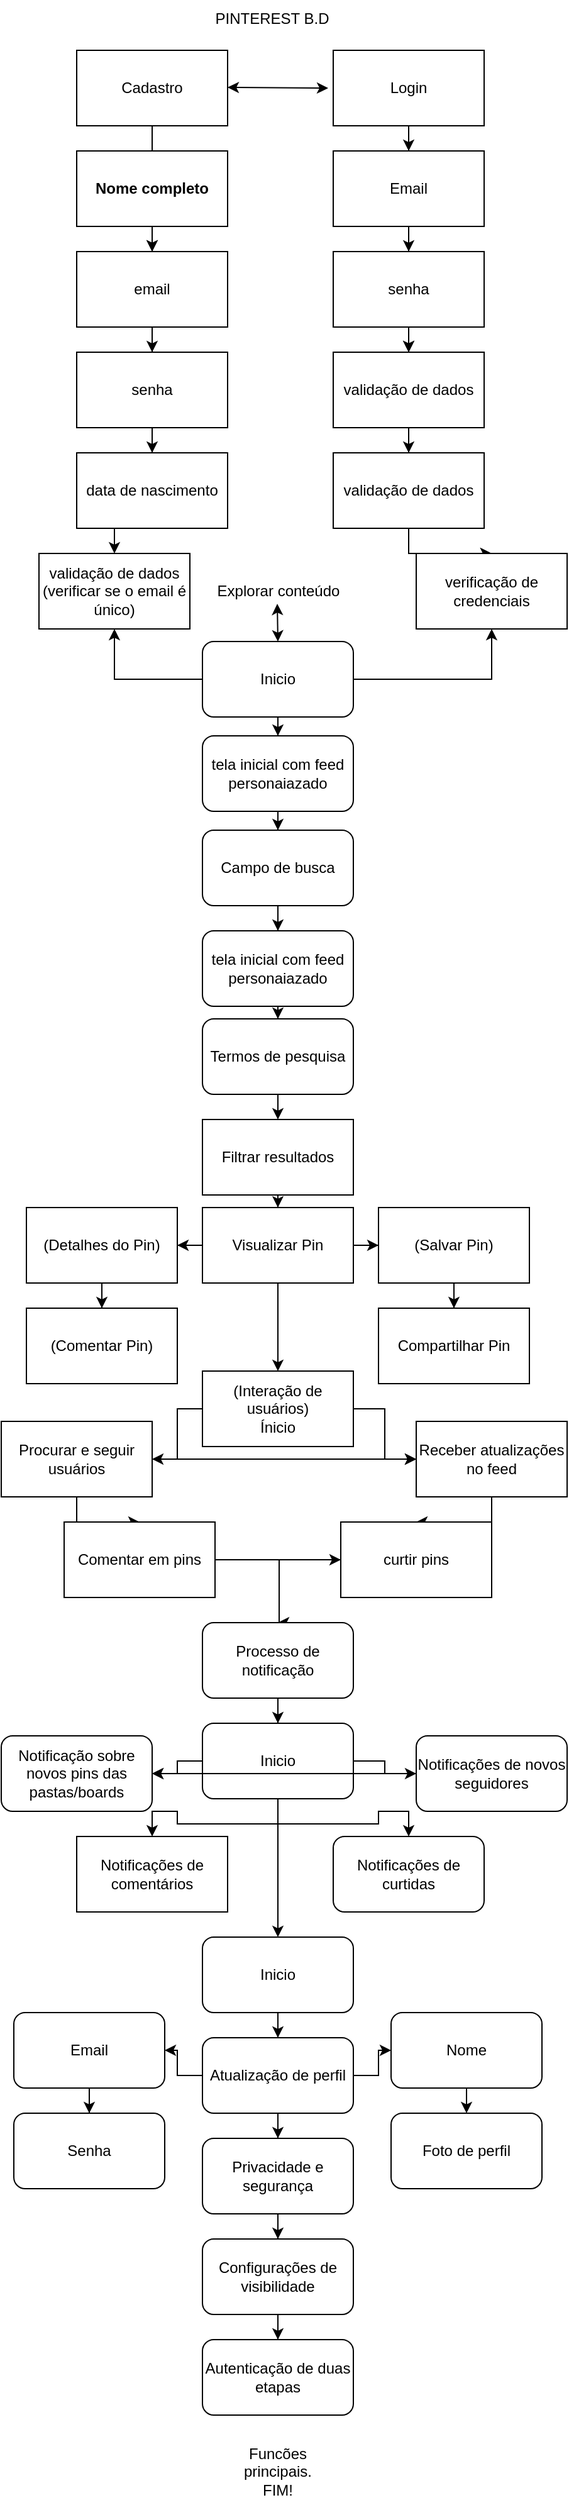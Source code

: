 <mxfile version="24.4.9" type="github">
  <diagram name="Página-1" id="m7mqNxaVAp2z84SnnDSy">
    <mxGraphModel dx="880" dy="474" grid="1" gridSize="10" guides="1" tooltips="1" connect="1" arrows="1" fold="1" page="1" pageScale="1" pageWidth="827" pageHeight="1169" math="0" shadow="0">
      <root>
        <mxCell id="0" />
        <mxCell id="1" parent="0" />
        <mxCell id="qozd9NBj0RtvDI7-sQQz-15" value="" style="edgeStyle=orthogonalEdgeStyle;rounded=0;orthogonalLoop=1;jettySize=auto;html=1;" parent="1" source="_V0p3MUHYfzyWsOnB0Cb-2" target="qozd9NBj0RtvDI7-sQQz-4" edge="1">
          <mxGeometry relative="1" as="geometry" />
        </mxCell>
        <mxCell id="qozd9NBj0RtvDI7-sQQz-16" value="" style="edgeStyle=orthogonalEdgeStyle;rounded=0;orthogonalLoop=1;jettySize=auto;html=1;" parent="1" source="_V0p3MUHYfzyWsOnB0Cb-2" target="qozd9NBj0RtvDI7-sQQz-4" edge="1">
          <mxGeometry relative="1" as="geometry" />
        </mxCell>
        <mxCell id="_V0p3MUHYfzyWsOnB0Cb-2" value="Cadastro" style="rounded=0;whiteSpace=wrap;html=1;" parent="1" vertex="1">
          <mxGeometry x="210" y="40" width="120" height="60" as="geometry" />
        </mxCell>
        <mxCell id="_V0p3MUHYfzyWsOnB0Cb-5" value="" style="endArrow=classic;startArrow=classic;html=1;rounded=0;entryX=0.485;entryY=0.4;entryDx=0;entryDy=0;entryPerimeter=0;" parent="1" edge="1">
          <mxGeometry width="50" height="50" relative="1" as="geometry">
            <mxPoint x="410" y="70" as="sourcePoint" />
            <mxPoint x="330.0" y="69.5" as="targetPoint" />
          </mxGeometry>
        </mxCell>
        <mxCell id="qozd9NBj0RtvDI7-sQQz-18" value="" style="edgeStyle=orthogonalEdgeStyle;rounded=0;orthogonalLoop=1;jettySize=auto;html=1;" parent="1" source="_V0p3MUHYfzyWsOnB0Cb-6" target="qozd9NBj0RtvDI7-sQQz-17" edge="1">
          <mxGeometry relative="1" as="geometry" />
        </mxCell>
        <mxCell id="qozd9NBj0RtvDI7-sQQz-27" value="" style="edgeStyle=orthogonalEdgeStyle;rounded=0;orthogonalLoop=1;jettySize=auto;html=1;" parent="1" source="_V0p3MUHYfzyWsOnB0Cb-6" target="qozd9NBj0RtvDI7-sQQz-19" edge="1">
          <mxGeometry relative="1" as="geometry" />
        </mxCell>
        <mxCell id="_V0p3MUHYfzyWsOnB0Cb-6" value="Login" style="rounded=0;whiteSpace=wrap;html=1;" parent="1" vertex="1">
          <mxGeometry x="414" y="40" width="120" height="60" as="geometry" />
        </mxCell>
        <mxCell id="qozd9NBj0RtvDI7-sQQz-9" value="" style="edgeStyle=orthogonalEdgeStyle;rounded=0;orthogonalLoop=1;jettySize=auto;html=1;" parent="1" source="qozd9NBj0RtvDI7-sQQz-1" target="qozd9NBj0RtvDI7-sQQz-5" edge="1">
          <mxGeometry relative="1" as="geometry" />
        </mxCell>
        <mxCell id="qozd9NBj0RtvDI7-sQQz-1" value="&lt;b&gt;Nome completo&lt;/b&gt;" style="rounded=0;whiteSpace=wrap;html=1;" parent="1" vertex="1">
          <mxGeometry x="210" y="120" width="120" height="60" as="geometry" />
        </mxCell>
        <mxCell id="qozd9NBj0RtvDI7-sQQz-11" value="" style="edgeStyle=orthogonalEdgeStyle;rounded=0;orthogonalLoop=1;jettySize=auto;html=1;" parent="1" source="qozd9NBj0RtvDI7-sQQz-4" target="qozd9NBj0RtvDI7-sQQz-6" edge="1">
          <mxGeometry relative="1" as="geometry" />
        </mxCell>
        <mxCell id="qozd9NBj0RtvDI7-sQQz-4" value="email" style="rounded=0;whiteSpace=wrap;html=1;" parent="1" vertex="1">
          <mxGeometry x="210" y="200" width="120" height="60" as="geometry" />
        </mxCell>
        <mxCell id="qozd9NBj0RtvDI7-sQQz-12" value="" style="edgeStyle=orthogonalEdgeStyle;rounded=0;orthogonalLoop=1;jettySize=auto;html=1;" parent="1" source="qozd9NBj0RtvDI7-sQQz-5" target="qozd9NBj0RtvDI7-sQQz-7" edge="1">
          <mxGeometry relative="1" as="geometry" />
        </mxCell>
        <mxCell id="qozd9NBj0RtvDI7-sQQz-5" value="senha" style="rounded=0;whiteSpace=wrap;html=1;" parent="1" vertex="1">
          <mxGeometry x="210" y="280" width="120" height="60" as="geometry" />
        </mxCell>
        <mxCell id="qozd9NBj0RtvDI7-sQQz-6" value="data de nascimento" style="rounded=0;whiteSpace=wrap;html=1;" parent="1" vertex="1">
          <mxGeometry x="210" y="360" width="120" height="60" as="geometry" />
        </mxCell>
        <mxCell id="qozd9NBj0RtvDI7-sQQz-7" value="validação de dados&lt;div&gt;(verificar se o email é único)&lt;/div&gt;" style="rounded=0;whiteSpace=wrap;html=1;" parent="1" vertex="1">
          <mxGeometry x="180" y="440" width="120" height="60" as="geometry" />
        </mxCell>
        <mxCell id="qozd9NBj0RtvDI7-sQQz-25" value="" style="edgeStyle=orthogonalEdgeStyle;rounded=0;orthogonalLoop=1;jettySize=auto;html=1;" parent="1" source="qozd9NBj0RtvDI7-sQQz-17" target="qozd9NBj0RtvDI7-sQQz-21" edge="1">
          <mxGeometry relative="1" as="geometry" />
        </mxCell>
        <mxCell id="qozd9NBj0RtvDI7-sQQz-17" value="Email" style="rounded=0;whiteSpace=wrap;html=1;" parent="1" vertex="1">
          <mxGeometry x="414" y="120" width="120" height="60" as="geometry" />
        </mxCell>
        <mxCell id="qozd9NBj0RtvDI7-sQQz-22" value="" style="edgeStyle=orthogonalEdgeStyle;rounded=0;orthogonalLoop=1;jettySize=auto;html=1;" parent="1" source="qozd9NBj0RtvDI7-sQQz-19" target="qozd9NBj0RtvDI7-sQQz-21" edge="1">
          <mxGeometry relative="1" as="geometry" />
        </mxCell>
        <mxCell id="qozd9NBj0RtvDI7-sQQz-19" value="senha" style="rounded=0;whiteSpace=wrap;html=1;" parent="1" vertex="1">
          <mxGeometry x="414" y="200" width="120" height="60" as="geometry" />
        </mxCell>
        <mxCell id="qozd9NBj0RtvDI7-sQQz-24" value="" style="edgeStyle=orthogonalEdgeStyle;rounded=0;orthogonalLoop=1;jettySize=auto;html=1;" parent="1" source="qozd9NBj0RtvDI7-sQQz-21" target="qozd9NBj0RtvDI7-sQQz-23" edge="1">
          <mxGeometry relative="1" as="geometry" />
        </mxCell>
        <mxCell id="qozd9NBj0RtvDI7-sQQz-21" value="validação de dados" style="rounded=0;whiteSpace=wrap;html=1;" parent="1" vertex="1">
          <mxGeometry x="414" y="280" width="120" height="60" as="geometry" />
        </mxCell>
        <mxCell id="qozd9NBj0RtvDI7-sQQz-29" value="" style="edgeStyle=orthogonalEdgeStyle;rounded=0;orthogonalLoop=1;jettySize=auto;html=1;" parent="1" source="qozd9NBj0RtvDI7-sQQz-23" target="qozd9NBj0RtvDI7-sQQz-28" edge="1">
          <mxGeometry relative="1" as="geometry" />
        </mxCell>
        <mxCell id="qozd9NBj0RtvDI7-sQQz-61" value="" style="edgeStyle=orthogonalEdgeStyle;rounded=0;orthogonalLoop=1;jettySize=auto;html=1;" parent="1" source="qozd9NBj0RtvDI7-sQQz-23" target="qozd9NBj0RtvDI7-sQQz-28" edge="1">
          <mxGeometry relative="1" as="geometry" />
        </mxCell>
        <mxCell id="qozd9NBj0RtvDI7-sQQz-23" value="validação de dados" style="rounded=0;whiteSpace=wrap;html=1;" parent="1" vertex="1">
          <mxGeometry x="414" y="360" width="120" height="60" as="geometry" />
        </mxCell>
        <mxCell id="qozd9NBj0RtvDI7-sQQz-28" value="verificação de credenciais" style="rounded=0;whiteSpace=wrap;html=1;" parent="1" vertex="1">
          <mxGeometry x="480" y="440" width="120" height="60" as="geometry" />
        </mxCell>
        <mxCell id="qozd9NBj0RtvDI7-sQQz-35" value="" style="edgeStyle=orthogonalEdgeStyle;rounded=0;orthogonalLoop=1;jettySize=auto;html=1;" parent="1" source="qozd9NBj0RtvDI7-sQQz-31" target="qozd9NBj0RtvDI7-sQQz-28" edge="1">
          <mxGeometry relative="1" as="geometry" />
        </mxCell>
        <mxCell id="qozd9NBj0RtvDI7-sQQz-36" value="" style="edgeStyle=orthogonalEdgeStyle;rounded=0;orthogonalLoop=1;jettySize=auto;html=1;" parent="1" source="qozd9NBj0RtvDI7-sQQz-31" target="qozd9NBj0RtvDI7-sQQz-7" edge="1">
          <mxGeometry relative="1" as="geometry" />
        </mxCell>
        <mxCell id="qozd9NBj0RtvDI7-sQQz-40" value="" style="edgeStyle=orthogonalEdgeStyle;rounded=0;orthogonalLoop=1;jettySize=auto;html=1;" parent="1" source="qozd9NBj0RtvDI7-sQQz-31" target="qozd9NBj0RtvDI7-sQQz-39" edge="1">
          <mxGeometry relative="1" as="geometry" />
        </mxCell>
        <mxCell id="qozd9NBj0RtvDI7-sQQz-31" value="Inicio" style="rounded=1;whiteSpace=wrap;html=1;" parent="1" vertex="1">
          <mxGeometry x="310" y="510" width="120" height="60" as="geometry" />
        </mxCell>
        <mxCell id="qozd9NBj0RtvDI7-sQQz-37" value="Explorar conteúdo" style="text;html=1;align=center;verticalAlign=middle;resizable=0;points=[];autosize=1;strokeColor=none;fillColor=none;" parent="1" vertex="1">
          <mxGeometry x="310" y="455" width="120" height="30" as="geometry" />
        </mxCell>
        <mxCell id="qozd9NBj0RtvDI7-sQQz-38" value="" style="endArrow=classic;startArrow=classic;html=1;rounded=0;" parent="1" edge="1">
          <mxGeometry width="50" height="50" relative="1" as="geometry">
            <mxPoint x="370" y="510" as="sourcePoint" />
            <mxPoint x="369.5" y="480" as="targetPoint" />
          </mxGeometry>
        </mxCell>
        <mxCell id="qozd9NBj0RtvDI7-sQQz-42" value="" style="edgeStyle=orthogonalEdgeStyle;rounded=0;orthogonalLoop=1;jettySize=auto;html=1;" parent="1" source="qozd9NBj0RtvDI7-sQQz-39" target="qozd9NBj0RtvDI7-sQQz-41" edge="1">
          <mxGeometry relative="1" as="geometry" />
        </mxCell>
        <mxCell id="qozd9NBj0RtvDI7-sQQz-39" value="tela inicial com feed personaiazado" style="rounded=1;whiteSpace=wrap;html=1;" parent="1" vertex="1">
          <mxGeometry x="310" y="585" width="120" height="60" as="geometry" />
        </mxCell>
        <mxCell id="qozd9NBj0RtvDI7-sQQz-44" value="" style="edgeStyle=orthogonalEdgeStyle;rounded=0;orthogonalLoop=1;jettySize=auto;html=1;" parent="1" source="qozd9NBj0RtvDI7-sQQz-41" target="qozd9NBj0RtvDI7-sQQz-43" edge="1">
          <mxGeometry relative="1" as="geometry" />
        </mxCell>
        <mxCell id="qozd9NBj0RtvDI7-sQQz-41" value="Campo de busca" style="rounded=1;whiteSpace=wrap;html=1;" parent="1" vertex="1">
          <mxGeometry x="310" y="660" width="120" height="60" as="geometry" />
        </mxCell>
        <mxCell id="qozd9NBj0RtvDI7-sQQz-46" value="" style="edgeStyle=orthogonalEdgeStyle;rounded=0;orthogonalLoop=1;jettySize=auto;html=1;" parent="1" source="qozd9NBj0RtvDI7-sQQz-43" target="qozd9NBj0RtvDI7-sQQz-45" edge="1">
          <mxGeometry relative="1" as="geometry" />
        </mxCell>
        <mxCell id="qozd9NBj0RtvDI7-sQQz-43" value="tela inicial com feed personaiazado" style="rounded=1;whiteSpace=wrap;html=1;" parent="1" vertex="1">
          <mxGeometry x="310" y="740" width="120" height="60" as="geometry" />
        </mxCell>
        <mxCell id="qozd9NBj0RtvDI7-sQQz-47" style="edgeStyle=orthogonalEdgeStyle;rounded=0;orthogonalLoop=1;jettySize=auto;html=1;" parent="1" source="qozd9NBj0RtvDI7-sQQz-45" edge="1">
          <mxGeometry relative="1" as="geometry">
            <mxPoint x="370" y="890" as="targetPoint" />
          </mxGeometry>
        </mxCell>
        <mxCell id="qozd9NBj0RtvDI7-sQQz-45" value="Termos de pesquisa" style="rounded=1;whiteSpace=wrap;html=1;" parent="1" vertex="1">
          <mxGeometry x="310" y="810" width="120" height="60" as="geometry" />
        </mxCell>
        <mxCell id="qozd9NBj0RtvDI7-sQQz-51" value="" style="edgeStyle=orthogonalEdgeStyle;rounded=0;orthogonalLoop=1;jettySize=auto;html=1;" parent="1" source="qozd9NBj0RtvDI7-sQQz-48" target="qozd9NBj0RtvDI7-sQQz-50" edge="1">
          <mxGeometry relative="1" as="geometry" />
        </mxCell>
        <mxCell id="qozd9NBj0RtvDI7-sQQz-48" value="Filtrar resultados" style="rounded=0;whiteSpace=wrap;html=1;" parent="1" vertex="1">
          <mxGeometry x="310" y="890" width="120" height="60" as="geometry" />
        </mxCell>
        <mxCell id="qozd9NBj0RtvDI7-sQQz-59" value="" style="edgeStyle=orthogonalEdgeStyle;rounded=0;orthogonalLoop=1;jettySize=auto;html=1;" parent="1" source="qozd9NBj0RtvDI7-sQQz-50" target="qozd9NBj0RtvDI7-sQQz-53" edge="1">
          <mxGeometry relative="1" as="geometry" />
        </mxCell>
        <mxCell id="qozd9NBj0RtvDI7-sQQz-60" value="" style="edgeStyle=orthogonalEdgeStyle;rounded=0;orthogonalLoop=1;jettySize=auto;html=1;" parent="1" source="qozd9NBj0RtvDI7-sQQz-50" target="qozd9NBj0RtvDI7-sQQz-54" edge="1">
          <mxGeometry relative="1" as="geometry" />
        </mxCell>
        <mxCell id="qozd9NBj0RtvDI7-sQQz-63" value="" style="edgeStyle=orthogonalEdgeStyle;rounded=0;orthogonalLoop=1;jettySize=auto;html=1;" parent="1" source="qozd9NBj0RtvDI7-sQQz-50" target="qozd9NBj0RtvDI7-sQQz-62" edge="1">
          <mxGeometry relative="1" as="geometry" />
        </mxCell>
        <mxCell id="qozd9NBj0RtvDI7-sQQz-50" value="Visualizar Pin" style="rounded=0;whiteSpace=wrap;html=1;" parent="1" vertex="1">
          <mxGeometry x="310" y="960" width="120" height="60" as="geometry" />
        </mxCell>
        <mxCell id="qozd9NBj0RtvDI7-sQQz-52" value="PINTEREST B.D" style="text;html=1;align=center;verticalAlign=middle;resizable=0;points=[];autosize=1;strokeColor=none;fillColor=none;" parent="1" vertex="1">
          <mxGeometry x="310" width="110" height="30" as="geometry" />
        </mxCell>
        <mxCell id="qozd9NBj0RtvDI7-sQQz-57" value="" style="edgeStyle=orthogonalEdgeStyle;rounded=0;orthogonalLoop=1;jettySize=auto;html=1;" parent="1" source="qozd9NBj0RtvDI7-sQQz-53" target="qozd9NBj0RtvDI7-sQQz-55" edge="1">
          <mxGeometry relative="1" as="geometry" />
        </mxCell>
        <mxCell id="qozd9NBj0RtvDI7-sQQz-53" value="(Salvar Pin)" style="rounded=0;whiteSpace=wrap;html=1;" parent="1" vertex="1">
          <mxGeometry x="450" y="960" width="120" height="60" as="geometry" />
        </mxCell>
        <mxCell id="qozd9NBj0RtvDI7-sQQz-58" value="" style="edgeStyle=orthogonalEdgeStyle;rounded=0;orthogonalLoop=1;jettySize=auto;html=1;" parent="1" source="qozd9NBj0RtvDI7-sQQz-54" target="qozd9NBj0RtvDI7-sQQz-56" edge="1">
          <mxGeometry relative="1" as="geometry" />
        </mxCell>
        <mxCell id="qozd9NBj0RtvDI7-sQQz-54" value="(Detalhes do Pin)" style="rounded=0;whiteSpace=wrap;html=1;" parent="1" vertex="1">
          <mxGeometry x="170" y="960" width="120" height="60" as="geometry" />
        </mxCell>
        <mxCell id="qozd9NBj0RtvDI7-sQQz-55" value="Compartilhar Pin" style="rounded=0;whiteSpace=wrap;html=1;" parent="1" vertex="1">
          <mxGeometry x="450" y="1040" width="120" height="60" as="geometry" />
        </mxCell>
        <mxCell id="qozd9NBj0RtvDI7-sQQz-56" value="(Comentar Pin)" style="rounded=0;whiteSpace=wrap;html=1;" parent="1" vertex="1">
          <mxGeometry x="170" y="1040" width="120" height="60" as="geometry" />
        </mxCell>
        <mxCell id="TTtrQcieoarOckBpn6NE-4" value="" style="edgeStyle=orthogonalEdgeStyle;rounded=0;orthogonalLoop=1;jettySize=auto;html=1;" edge="1" parent="1" source="qozd9NBj0RtvDI7-sQQz-62" target="qozd9NBj0RtvDI7-sQQz-65">
          <mxGeometry relative="1" as="geometry" />
        </mxCell>
        <mxCell id="TTtrQcieoarOckBpn6NE-5" value="" style="edgeStyle=orthogonalEdgeStyle;rounded=0;orthogonalLoop=1;jettySize=auto;html=1;" edge="1" parent="1" source="qozd9NBj0RtvDI7-sQQz-62" target="qozd9NBj0RtvDI7-sQQz-67">
          <mxGeometry relative="1" as="geometry" />
        </mxCell>
        <mxCell id="qozd9NBj0RtvDI7-sQQz-62" value="(Interação de usuários)&lt;div&gt;Ínicio&lt;/div&gt;" style="rounded=0;whiteSpace=wrap;html=1;" parent="1" vertex="1">
          <mxGeometry x="310" y="1090" width="120" height="60" as="geometry" />
        </mxCell>
        <mxCell id="qozd9NBj0RtvDI7-sQQz-68" value="" style="edgeStyle=orthogonalEdgeStyle;rounded=0;orthogonalLoop=1;jettySize=auto;html=1;" parent="1" source="qozd9NBj0RtvDI7-sQQz-65" target="qozd9NBj0RtvDI7-sQQz-67" edge="1">
          <mxGeometry relative="1" as="geometry" />
        </mxCell>
        <mxCell id="TTtrQcieoarOckBpn6NE-6" value="" style="edgeStyle=orthogonalEdgeStyle;rounded=0;orthogonalLoop=1;jettySize=auto;html=1;" edge="1" parent="1" source="qozd9NBj0RtvDI7-sQQz-65" target="qozd9NBj0RtvDI7-sQQz-69">
          <mxGeometry relative="1" as="geometry" />
        </mxCell>
        <mxCell id="qozd9NBj0RtvDI7-sQQz-65" value="Procurar e seguir usuários" style="rounded=0;whiteSpace=wrap;html=1;" parent="1" vertex="1">
          <mxGeometry x="150" y="1130" width="120" height="60" as="geometry" />
        </mxCell>
        <mxCell id="TTtrQcieoarOckBpn6NE-3" value="" style="edgeStyle=orthogonalEdgeStyle;rounded=0;orthogonalLoop=1;jettySize=auto;html=1;" edge="1" parent="1" source="qozd9NBj0RtvDI7-sQQz-67" target="qozd9NBj0RtvDI7-sQQz-71">
          <mxGeometry relative="1" as="geometry" />
        </mxCell>
        <mxCell id="qozd9NBj0RtvDI7-sQQz-67" value="Receber atualizações no feed" style="rounded=0;whiteSpace=wrap;html=1;" parent="1" vertex="1">
          <mxGeometry x="480" y="1130" width="120" height="60" as="geometry" />
        </mxCell>
        <mxCell id="qozd9NBj0RtvDI7-sQQz-72" value="" style="edgeStyle=orthogonalEdgeStyle;rounded=0;orthogonalLoop=1;jettySize=auto;html=1;" parent="1" source="qozd9NBj0RtvDI7-sQQz-69" target="qozd9NBj0RtvDI7-sQQz-71" edge="1">
          <mxGeometry relative="1" as="geometry" />
        </mxCell>
        <mxCell id="qozd9NBj0RtvDI7-sQQz-69" value="Comentar em pins" style="rounded=0;whiteSpace=wrap;html=1;" parent="1" vertex="1">
          <mxGeometry x="200" y="1210" width="120" height="60" as="geometry" />
        </mxCell>
        <mxCell id="qozd9NBj0RtvDI7-sQQz-74" value="" style="edgeStyle=orthogonalEdgeStyle;rounded=0;orthogonalLoop=1;jettySize=auto;html=1;" parent="1" source="qozd9NBj0RtvDI7-sQQz-71" edge="1">
          <mxGeometry relative="1" as="geometry">
            <mxPoint x="370" y="1290" as="targetPoint" />
            <Array as="points">
              <mxPoint x="371" y="1240" />
            </Array>
          </mxGeometry>
        </mxCell>
        <mxCell id="qozd9NBj0RtvDI7-sQQz-71" value="curtir pins" style="rounded=0;whiteSpace=wrap;html=1;" parent="1" vertex="1">
          <mxGeometry x="420" y="1210" width="120" height="60" as="geometry" />
        </mxCell>
        <mxCell id="TTtrQcieoarOckBpn6NE-9" value="" style="edgeStyle=orthogonalEdgeStyle;rounded=0;orthogonalLoop=1;jettySize=auto;html=1;" edge="1" parent="1" source="TTtrQcieoarOckBpn6NE-7" target="TTtrQcieoarOckBpn6NE-8">
          <mxGeometry relative="1" as="geometry" />
        </mxCell>
        <mxCell id="TTtrQcieoarOckBpn6NE-7" value="Processo de notificação" style="rounded=1;whiteSpace=wrap;html=1;" vertex="1" parent="1">
          <mxGeometry x="310" y="1290" width="120" height="60" as="geometry" />
        </mxCell>
        <mxCell id="TTtrQcieoarOckBpn6NE-11" value="" style="edgeStyle=orthogonalEdgeStyle;rounded=0;orthogonalLoop=1;jettySize=auto;html=1;" edge="1" parent="1" source="TTtrQcieoarOckBpn6NE-8" target="TTtrQcieoarOckBpn6NE-10">
          <mxGeometry relative="1" as="geometry" />
        </mxCell>
        <mxCell id="TTtrQcieoarOckBpn6NE-14" value="" style="edgeStyle=orthogonalEdgeStyle;rounded=0;orthogonalLoop=1;jettySize=auto;html=1;" edge="1" parent="1" source="TTtrQcieoarOckBpn6NE-8" target="TTtrQcieoarOckBpn6NE-12">
          <mxGeometry relative="1" as="geometry" />
        </mxCell>
        <mxCell id="TTtrQcieoarOckBpn6NE-16" value="" style="edgeStyle=orthogonalEdgeStyle;rounded=0;orthogonalLoop=1;jettySize=auto;html=1;" edge="1" parent="1" source="TTtrQcieoarOckBpn6NE-8" target="TTtrQcieoarOckBpn6NE-15">
          <mxGeometry relative="1" as="geometry" />
        </mxCell>
        <mxCell id="TTtrQcieoarOckBpn6NE-20" value="" style="edgeStyle=orthogonalEdgeStyle;rounded=0;orthogonalLoop=1;jettySize=auto;html=1;" edge="1" parent="1" source="TTtrQcieoarOckBpn6NE-8" target="TTtrQcieoarOckBpn6NE-19">
          <mxGeometry relative="1" as="geometry" />
        </mxCell>
        <mxCell id="TTtrQcieoarOckBpn6NE-23" value="" style="edgeStyle=orthogonalEdgeStyle;rounded=0;orthogonalLoop=1;jettySize=auto;html=1;" edge="1" parent="1" source="TTtrQcieoarOckBpn6NE-8" target="TTtrQcieoarOckBpn6NE-22">
          <mxGeometry relative="1" as="geometry" />
        </mxCell>
        <mxCell id="TTtrQcieoarOckBpn6NE-8" value="Inicio" style="rounded=1;whiteSpace=wrap;html=1;" vertex="1" parent="1">
          <mxGeometry x="310" y="1370" width="120" height="60" as="geometry" />
        </mxCell>
        <mxCell id="TTtrQcieoarOckBpn6NE-13" value="" style="edgeStyle=orthogonalEdgeStyle;rounded=0;orthogonalLoop=1;jettySize=auto;html=1;" edge="1" parent="1" source="TTtrQcieoarOckBpn6NE-10" target="TTtrQcieoarOckBpn6NE-12">
          <mxGeometry relative="1" as="geometry" />
        </mxCell>
        <mxCell id="TTtrQcieoarOckBpn6NE-10" value="Notificações de novos seguidores" style="rounded=1;whiteSpace=wrap;html=1;" vertex="1" parent="1">
          <mxGeometry x="480" y="1380" width="120" height="60" as="geometry" />
        </mxCell>
        <mxCell id="TTtrQcieoarOckBpn6NE-12" value="Notificação sobre novos pins das pastas/boards" style="rounded=1;whiteSpace=wrap;html=1;" vertex="1" parent="1">
          <mxGeometry x="150" y="1380" width="120" height="60" as="geometry" />
        </mxCell>
        <mxCell id="TTtrQcieoarOckBpn6NE-15" value="Notificações de comentários" style="rounded=0;whiteSpace=wrap;html=1;" vertex="1" parent="1">
          <mxGeometry x="210" y="1460" width="120" height="60" as="geometry" />
        </mxCell>
        <mxCell id="TTtrQcieoarOckBpn6NE-19" value="Notificações de curtidas" style="rounded=1;whiteSpace=wrap;html=1;" vertex="1" parent="1">
          <mxGeometry x="414" y="1460" width="120" height="60" as="geometry" />
        </mxCell>
        <mxCell id="TTtrQcieoarOckBpn6NE-25" value="" style="edgeStyle=orthogonalEdgeStyle;rounded=0;orthogonalLoop=1;jettySize=auto;html=1;" edge="1" parent="1" source="TTtrQcieoarOckBpn6NE-22" target="TTtrQcieoarOckBpn6NE-24">
          <mxGeometry relative="1" as="geometry" />
        </mxCell>
        <mxCell id="TTtrQcieoarOckBpn6NE-22" value="Inicio" style="rounded=1;whiteSpace=wrap;html=1;" vertex="1" parent="1">
          <mxGeometry x="310" y="1540" width="120" height="60" as="geometry" />
        </mxCell>
        <mxCell id="TTtrQcieoarOckBpn6NE-27" value="" style="edgeStyle=orthogonalEdgeStyle;rounded=0;orthogonalLoop=1;jettySize=auto;html=1;" edge="1" parent="1" source="TTtrQcieoarOckBpn6NE-24" target="TTtrQcieoarOckBpn6NE-26">
          <mxGeometry relative="1" as="geometry" />
        </mxCell>
        <mxCell id="TTtrQcieoarOckBpn6NE-29" value="" style="edgeStyle=orthogonalEdgeStyle;rounded=0;orthogonalLoop=1;jettySize=auto;html=1;" edge="1" parent="1" source="TTtrQcieoarOckBpn6NE-24" target="TTtrQcieoarOckBpn6NE-28">
          <mxGeometry relative="1" as="geometry" />
        </mxCell>
        <mxCell id="TTtrQcieoarOckBpn6NE-36" value="" style="edgeStyle=orthogonalEdgeStyle;rounded=0;orthogonalLoop=1;jettySize=auto;html=1;" edge="1" parent="1" source="TTtrQcieoarOckBpn6NE-24" target="TTtrQcieoarOckBpn6NE-35">
          <mxGeometry relative="1" as="geometry" />
        </mxCell>
        <mxCell id="TTtrQcieoarOckBpn6NE-24" value="Atualização de perfil" style="rounded=1;whiteSpace=wrap;html=1;" vertex="1" parent="1">
          <mxGeometry x="310" y="1620" width="120" height="60" as="geometry" />
        </mxCell>
        <mxCell id="TTtrQcieoarOckBpn6NE-31" value="" style="edgeStyle=orthogonalEdgeStyle;rounded=0;orthogonalLoop=1;jettySize=auto;html=1;" edge="1" parent="1" source="TTtrQcieoarOckBpn6NE-26">
          <mxGeometry relative="1" as="geometry">
            <mxPoint x="520" y="1680" as="targetPoint" />
          </mxGeometry>
        </mxCell>
        <mxCell id="TTtrQcieoarOckBpn6NE-26" value="Nome" style="rounded=1;whiteSpace=wrap;html=1;" vertex="1" parent="1">
          <mxGeometry x="460" y="1600" width="120" height="60" as="geometry" />
        </mxCell>
        <mxCell id="TTtrQcieoarOckBpn6NE-33" value="" style="edgeStyle=orthogonalEdgeStyle;rounded=0;orthogonalLoop=1;jettySize=auto;html=1;" edge="1" parent="1" source="TTtrQcieoarOckBpn6NE-28" target="TTtrQcieoarOckBpn6NE-32">
          <mxGeometry relative="1" as="geometry" />
        </mxCell>
        <mxCell id="TTtrQcieoarOckBpn6NE-28" value="Email" style="rounded=1;whiteSpace=wrap;html=1;" vertex="1" parent="1">
          <mxGeometry x="160" y="1600" width="120" height="60" as="geometry" />
        </mxCell>
        <mxCell id="TTtrQcieoarOckBpn6NE-32" value="Senha" style="rounded=1;whiteSpace=wrap;html=1;" vertex="1" parent="1">
          <mxGeometry x="160" y="1680" width="120" height="60" as="geometry" />
        </mxCell>
        <mxCell id="TTtrQcieoarOckBpn6NE-34" value="Foto de perfil" style="rounded=1;whiteSpace=wrap;html=1;" vertex="1" parent="1">
          <mxGeometry x="460" y="1680" width="120" height="60" as="geometry" />
        </mxCell>
        <mxCell id="TTtrQcieoarOckBpn6NE-38" value="" style="edgeStyle=orthogonalEdgeStyle;rounded=0;orthogonalLoop=1;jettySize=auto;html=1;" edge="1" parent="1" source="TTtrQcieoarOckBpn6NE-35" target="TTtrQcieoarOckBpn6NE-37">
          <mxGeometry relative="1" as="geometry" />
        </mxCell>
        <mxCell id="TTtrQcieoarOckBpn6NE-35" value="Privacidade e segurança" style="rounded=1;whiteSpace=wrap;html=1;" vertex="1" parent="1">
          <mxGeometry x="310" y="1700" width="120" height="60" as="geometry" />
        </mxCell>
        <mxCell id="TTtrQcieoarOckBpn6NE-40" value="" style="edgeStyle=orthogonalEdgeStyle;rounded=0;orthogonalLoop=1;jettySize=auto;html=1;" edge="1" parent="1" source="TTtrQcieoarOckBpn6NE-37" target="TTtrQcieoarOckBpn6NE-39">
          <mxGeometry relative="1" as="geometry" />
        </mxCell>
        <mxCell id="TTtrQcieoarOckBpn6NE-37" value="Configurações de visibilidade" style="rounded=1;whiteSpace=wrap;html=1;" vertex="1" parent="1">
          <mxGeometry x="310" y="1780" width="120" height="60" as="geometry" />
        </mxCell>
        <mxCell id="TTtrQcieoarOckBpn6NE-39" value="Autenticação de duas etapas" style="rounded=1;whiteSpace=wrap;html=1;" vertex="1" parent="1">
          <mxGeometry x="310" y="1860" width="120" height="60" as="geometry" />
        </mxCell>
        <mxCell id="TTtrQcieoarOckBpn6NE-42" value="Funcões principais.&lt;br&gt;FIM!" style="text;strokeColor=none;align=center;fillColor=none;html=1;verticalAlign=middle;whiteSpace=wrap;rounded=0;" vertex="1" parent="1">
          <mxGeometry x="340" y="1950" width="60" height="30" as="geometry" />
        </mxCell>
      </root>
    </mxGraphModel>
  </diagram>
</mxfile>
